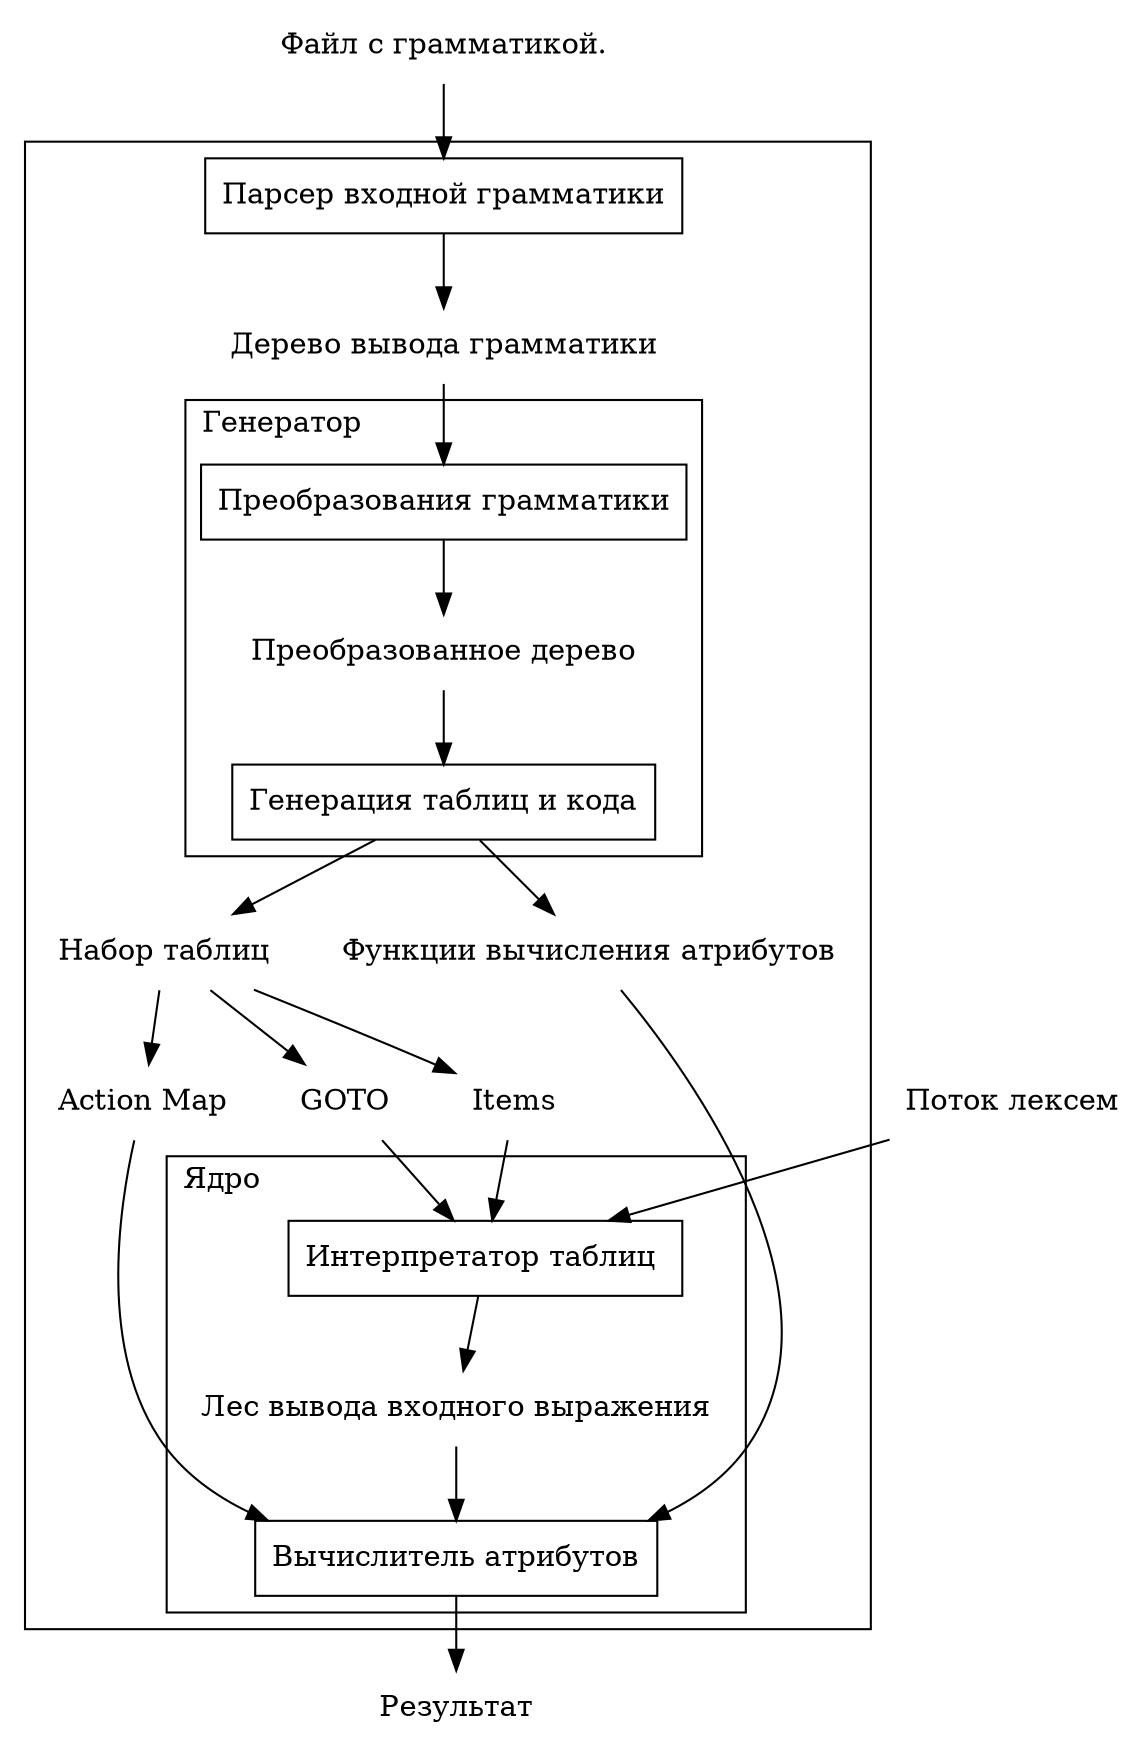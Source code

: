 digraph general_structure
{
	SOURCE_GRAMMAR [shape = plaintext, label = "Файл с грамматикой."]
	
	LEXEMES_SREAM [shape = plaintext, label = "Поток лексем"]
	
	RESULT [shape = plaintext, label = "Результат"]
	
	subgraph cluster_TOOL
	{
	  
	   
	   YARD [shape = box, label = "Парсер входной грамматики"]
	   
	   IL [shape = plaintext, label = "Дерево вывода грамматики"]	   	  
	   
	   TABLES [shape = plaintext, label = "Набор таблиц"]
	   
	   T_GOTO [shape = plaintext, label = "GOTO "]
	   T_ITEMS [shape = plaintext, label = "Items"]
	   T_ACTION_MAP [shape = plaintext, label = "Action Map"]
	   
	   SOURCE_CODE [shape = plaintext, label = "Функции вычисления атрибутов"]        	  
	   
	   {rank = "same"; TABLES SOURCE_CODE };
	   {rank = "same"; T_GOTO T_ITEMS T_ACTION_MAP};
	   
	   subgraph cluster_GENERATOR
	   {   	
			labeljust=l
			label = "Генератор \l"
			
			
			TRANSFORMATIONS[shape = box, label = "Преобразования грамматики"]
			
			TRANSFORMED_GRAMMAR[shape = plaintext, label = "Преобразованное дерево"]
			
			GENERATOR[shape = box, label = "Генерация таблиц и кода"]
			
			TRANSFORMATIONS -> TRANSFORMED_GRAMMAR
			TRANSFORMED_GRAMMAR -> GENERATOR
	   }
	   
	   
	   subgraph cluster_CORE
	   {
			label = "Ядро"
			labeljust=l
			
			TABLE_INTERPRETATOR [shape = box, label = "Интерпретатор таблиц "]			
			
			DIRIV_FOREST [shape = plaintext, label = "Лес вывода входного выражения"]
			
			/*subgraph cluster_AST_INTERPRETATOR
			{
				label = "Интерпертатор леса вывода \n Вычисляет атрибуты над лесом вывода"
				TREE_WALKER[shape = box, label ="Обход дерева вывода"]
				NODES[shape = plaintext, label = "Список сыновей узла дерева вывода"]
				STRING_TO_TREE_CONVERTER[shape = box, label ="Свёртка списка в дерево"]
				RE_TREE[shape = plaintext, label = "Дерево вывода строки в грамматике, \n заданной регулярным выражением \n в правой части правила"]
				CALCULATOR[shape = box, label ="Вычисление \n Применнение функции, найденной \n с помощью Action Map в \n сгенерённом файле, к дереву"]
				
				TREE_WALKER -> NODES
				NODES -> STRING_TO_TREE_CONVERTER
				STRING_TO_TREE_CONVERTER -> RE_TREE
				RE_TREE -> CALCULATOR
				
			}
			*/
			
			CALCULATOR[shape = box, label ="Вычислитель атрибутов"]
			
			TABLE_INTERPRETATOR -> DIRIV_FOREST		
			//DIRIV_FOREST -> TREE_WALKER
			DIRIV_FOREST -> CALCULATOR
	   }
	   	   
	   YARD -> IL
	   IL -> TRANSFORMATIONS      
	   GENERATOR -> TABLES
	   GENERATOR -> SOURCE_CODE   	   
	   TABLES -> T_GOTO
	   TABLES -> T_ITEMS
	   TABLES -> T_ACTION_MAP
	   T_GOTO -> TABLE_INTERPRETATOR
	   T_ITEMS -> TABLE_INTERPRETATOR   
	   SOURCE_CODE -> CALCULATOR
	   T_ACTION_MAP -> CALCULATOR	   
   }
   
   SOURCE_GRAMMAR -> YARD
   LEXEMES_SREAM -> TABLE_INTERPRETATOR
   CALCULATOR -> RESULT
}
